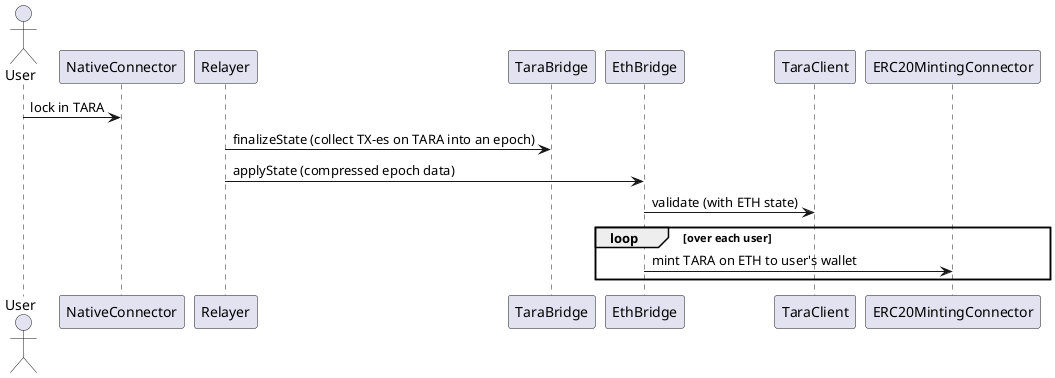 @startuml TARA
actor User

User -> NativeConnector: lock in TARA
Relayer -> TaraBridge: finalizeState (collect TX-es on TARA into an epoch)
Relayer -> EthBridge: applyState (compressed epoch data)
EthBridge -> TaraClient: validate (with ETH state)
loop over each user
    EthBridge -> ERC20MintingConnector: mint TARA on ETH to user's wallet
end loop
@enduml
